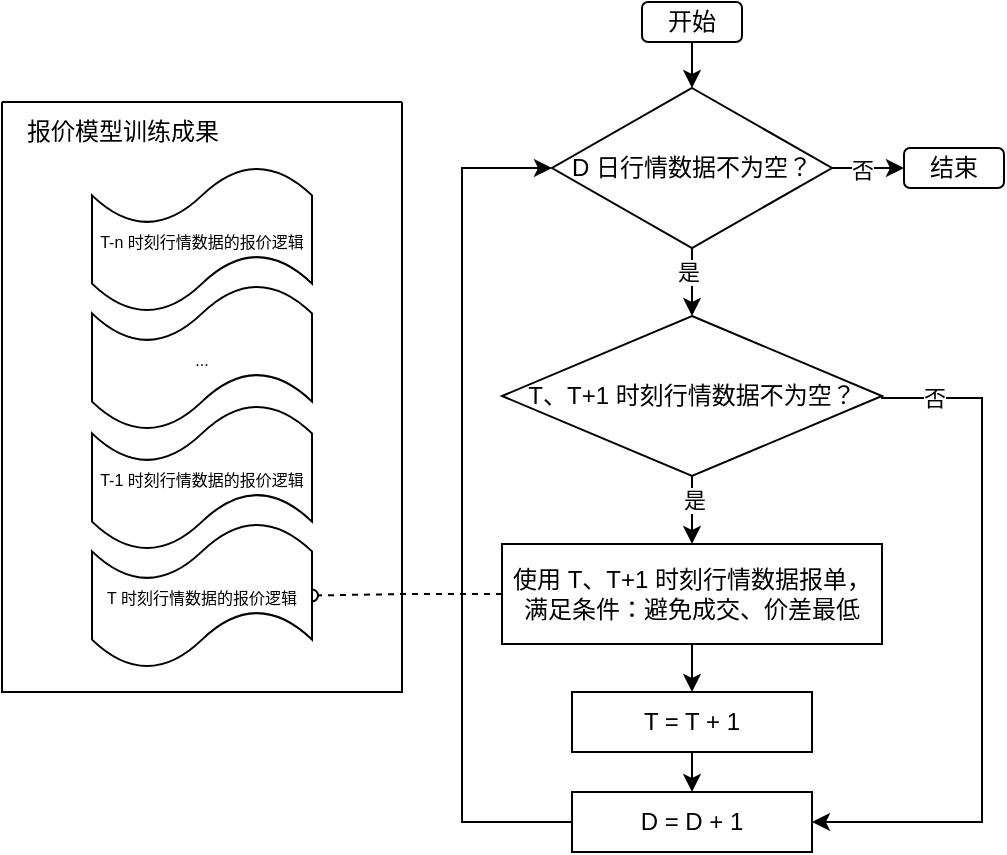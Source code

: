 <mxfile version="26.0.11">
  <diagram name="Page-1" id="edf60f1a-56cd-e834-aa8a-f176f3a09ee4">
    <mxGraphModel dx="1181" dy="633" grid="1" gridSize="10" guides="1" tooltips="1" connect="1" arrows="1" fold="1" page="1" pageScale="1" pageWidth="1100" pageHeight="850" background="none" math="0" shadow="0">
      <root>
        <mxCell id="0" />
        <mxCell id="1" parent="0" />
        <mxCell id="RQYkobvXV-19EqAcjDfM-9" style="edgeStyle=orthogonalEdgeStyle;rounded=0;orthogonalLoop=1;jettySize=auto;html=1;exitX=0.5;exitY=1;exitDx=0;exitDy=0;" edge="1" parent="1" source="RQYkobvXV-19EqAcjDfM-2" target="RQYkobvXV-19EqAcjDfM-3">
          <mxGeometry relative="1" as="geometry" />
        </mxCell>
        <mxCell id="RQYkobvXV-19EqAcjDfM-2" value="开始" style="rounded=1;whiteSpace=wrap;html=1;" vertex="1" parent="1">
          <mxGeometry x="370" y="300" width="50" height="20" as="geometry" />
        </mxCell>
        <mxCell id="RQYkobvXV-19EqAcjDfM-14" style="edgeStyle=orthogonalEdgeStyle;rounded=0;orthogonalLoop=1;jettySize=auto;html=1;exitX=0.5;exitY=1;exitDx=0;exitDy=0;entryX=0.5;entryY=0;entryDx=0;entryDy=0;" edge="1" parent="1" source="RQYkobvXV-19EqAcjDfM-3" target="RQYkobvXV-19EqAcjDfM-4">
          <mxGeometry relative="1" as="geometry" />
        </mxCell>
        <mxCell id="RQYkobvXV-19EqAcjDfM-15" value="是" style="edgeLabel;html=1;align=center;verticalAlign=middle;resizable=0;points=[];" vertex="1" connectable="0" parent="RQYkobvXV-19EqAcjDfM-14">
          <mxGeometry x="-0.314" y="-2" relative="1" as="geometry">
            <mxPoint as="offset" />
          </mxGeometry>
        </mxCell>
        <mxCell id="RQYkobvXV-19EqAcjDfM-16" style="edgeStyle=orthogonalEdgeStyle;rounded=0;orthogonalLoop=1;jettySize=auto;html=1;exitX=1;exitY=0.5;exitDx=0;exitDy=0;entryX=0;entryY=0.5;entryDx=0;entryDy=0;" edge="1" parent="1" source="RQYkobvXV-19EqAcjDfM-3" target="RQYkobvXV-19EqAcjDfM-8">
          <mxGeometry relative="1" as="geometry" />
        </mxCell>
        <mxCell id="RQYkobvXV-19EqAcjDfM-17" value="否" style="edgeLabel;html=1;align=center;verticalAlign=middle;resizable=0;points=[];" vertex="1" connectable="0" parent="RQYkobvXV-19EqAcjDfM-16">
          <mxGeometry x="-0.019" y="-1" relative="1" as="geometry">
            <mxPoint x="-3" as="offset" />
          </mxGeometry>
        </mxCell>
        <mxCell id="RQYkobvXV-19EqAcjDfM-3" value="D 日行情数据不为空？" style="rhombus;whiteSpace=wrap;html=1;" vertex="1" parent="1">
          <mxGeometry x="325" y="343" width="140" height="80" as="geometry" />
        </mxCell>
        <mxCell id="RQYkobvXV-19EqAcjDfM-11" style="edgeStyle=orthogonalEdgeStyle;rounded=0;orthogonalLoop=1;jettySize=auto;html=1;exitX=0.5;exitY=1;exitDx=0;exitDy=0;" edge="1" parent="1" source="RQYkobvXV-19EqAcjDfM-4" target="RQYkobvXV-19EqAcjDfM-5">
          <mxGeometry relative="1" as="geometry" />
        </mxCell>
        <mxCell id="RQYkobvXV-19EqAcjDfM-20" value="是" style="edgeLabel;html=1;align=center;verticalAlign=middle;resizable=0;points=[];" vertex="1" connectable="0" parent="RQYkobvXV-19EqAcjDfM-11">
          <mxGeometry x="-0.472" y="1" relative="1" as="geometry">
            <mxPoint as="offset" />
          </mxGeometry>
        </mxCell>
        <mxCell id="RQYkobvXV-19EqAcjDfM-18" style="edgeStyle=orthogonalEdgeStyle;rounded=0;orthogonalLoop=1;jettySize=auto;html=1;exitX=1;exitY=0.5;exitDx=0;exitDy=0;entryX=1;entryY=0.5;entryDx=0;entryDy=0;" edge="1" parent="1" source="RQYkobvXV-19EqAcjDfM-4" target="RQYkobvXV-19EqAcjDfM-7">
          <mxGeometry relative="1" as="geometry">
            <Array as="points">
              <mxPoint x="540" y="498" />
              <mxPoint x="540" y="710" />
            </Array>
          </mxGeometry>
        </mxCell>
        <mxCell id="RQYkobvXV-19EqAcjDfM-19" value="否" style="edgeLabel;html=1;align=center;verticalAlign=middle;resizable=0;points=[];" vertex="1" connectable="0" parent="RQYkobvXV-19EqAcjDfM-18">
          <mxGeometry x="-0.846" relative="1" as="geometry">
            <mxPoint as="offset" />
          </mxGeometry>
        </mxCell>
        <mxCell id="RQYkobvXV-19EqAcjDfM-4" value="T、T+1 时刻行情数据不为空？" style="rhombus;whiteSpace=wrap;html=1;" vertex="1" parent="1">
          <mxGeometry x="300" y="457" width="190" height="80" as="geometry" />
        </mxCell>
        <mxCell id="RQYkobvXV-19EqAcjDfM-12" style="edgeStyle=orthogonalEdgeStyle;rounded=0;orthogonalLoop=1;jettySize=auto;html=1;exitX=0.5;exitY=1;exitDx=0;exitDy=0;entryX=0.5;entryY=0;entryDx=0;entryDy=0;" edge="1" parent="1" source="RQYkobvXV-19EqAcjDfM-5" target="RQYkobvXV-19EqAcjDfM-6">
          <mxGeometry relative="1" as="geometry" />
        </mxCell>
        <mxCell id="RQYkobvXV-19EqAcjDfM-5" value="使用 T、T+1 时刻行情数据报单，满足条件：避免成交、价差最低" style="rounded=0;whiteSpace=wrap;html=1;" vertex="1" parent="1">
          <mxGeometry x="300" y="571" width="190" height="50" as="geometry" />
        </mxCell>
        <mxCell id="RQYkobvXV-19EqAcjDfM-13" style="edgeStyle=orthogonalEdgeStyle;rounded=0;orthogonalLoop=1;jettySize=auto;html=1;exitX=0.5;exitY=1;exitDx=0;exitDy=0;entryX=0.5;entryY=0;entryDx=0;entryDy=0;" edge="1" parent="1" source="RQYkobvXV-19EqAcjDfM-6" target="RQYkobvXV-19EqAcjDfM-7">
          <mxGeometry relative="1" as="geometry" />
        </mxCell>
        <mxCell id="RQYkobvXV-19EqAcjDfM-6" value="T = T + 1" style="rounded=0;whiteSpace=wrap;html=1;" vertex="1" parent="1">
          <mxGeometry x="335" y="645" width="120" height="30" as="geometry" />
        </mxCell>
        <mxCell id="RQYkobvXV-19EqAcjDfM-21" style="edgeStyle=orthogonalEdgeStyle;rounded=0;orthogonalLoop=1;jettySize=auto;html=1;exitX=0;exitY=0.5;exitDx=0;exitDy=0;entryX=0;entryY=0.5;entryDx=0;entryDy=0;" edge="1" parent="1" source="RQYkobvXV-19EqAcjDfM-7" target="RQYkobvXV-19EqAcjDfM-3">
          <mxGeometry relative="1" as="geometry">
            <Array as="points">
              <mxPoint x="280" y="710" />
              <mxPoint x="280" y="383" />
            </Array>
          </mxGeometry>
        </mxCell>
        <mxCell id="RQYkobvXV-19EqAcjDfM-7" value="D = D + 1" style="rounded=0;whiteSpace=wrap;html=1;" vertex="1" parent="1">
          <mxGeometry x="335" y="695" width="120" height="30" as="geometry" />
        </mxCell>
        <mxCell id="RQYkobvXV-19EqAcjDfM-8" value="结束" style="rounded=1;whiteSpace=wrap;html=1;" vertex="1" parent="1">
          <mxGeometry x="501" y="373" width="50" height="20" as="geometry" />
        </mxCell>
        <mxCell id="RQYkobvXV-19EqAcjDfM-29" style="edgeStyle=orthogonalEdgeStyle;rounded=0;orthogonalLoop=1;jettySize=auto;html=1;exitX=0;exitY=0.5;exitDx=0;exitDy=0;entryX=1;entryY=0.5;entryDx=0;entryDy=0;entryPerimeter=0;dashed=1;endArrow=oval;endFill=0;" edge="1" parent="1" source="RQYkobvXV-19EqAcjDfM-5" target="RQYkobvXV-19EqAcjDfM-22">
          <mxGeometry relative="1" as="geometry" />
        </mxCell>
        <mxCell id="RQYkobvXV-19EqAcjDfM-30" value="" style="swimlane;startSize=0;fillStyle=auto;" vertex="1" parent="1">
          <mxGeometry x="50" y="350" width="200" height="295" as="geometry">
            <mxRectangle x="50" y="371" width="50" height="40" as="alternateBounds" />
          </mxGeometry>
        </mxCell>
        <mxCell id="RQYkobvXV-19EqAcjDfM-32" value="报价模型训练成果" style="text;html=1;align=center;verticalAlign=middle;resizable=0;points=[];autosize=1;strokeColor=none;fillColor=none;" vertex="1" parent="RQYkobvXV-19EqAcjDfM-30">
          <mxGeometry width="120" height="30" as="geometry" />
        </mxCell>
        <mxCell id="RQYkobvXV-19EqAcjDfM-25" value="&lt;font style=&quot;font-size: 8px;&quot;&gt;T-n 时刻行情数据的报价逻辑&lt;/font&gt;" style="shape=tape;whiteSpace=wrap;html=1;" vertex="1" parent="RQYkobvXV-19EqAcjDfM-30">
          <mxGeometry x="45" y="32" width="110" height="73.5" as="geometry" />
        </mxCell>
        <mxCell id="RQYkobvXV-19EqAcjDfM-24" value="&lt;span style=&quot;font-size: 8px;&quot;&gt;...&lt;/span&gt;" style="shape=tape;whiteSpace=wrap;html=1;" vertex="1" parent="RQYkobvXV-19EqAcjDfM-30">
          <mxGeometry x="45" y="91" width="110" height="73.5" as="geometry" />
        </mxCell>
        <mxCell id="RQYkobvXV-19EqAcjDfM-23" value="&lt;font style=&quot;font-size: 8px;&quot;&gt;T-1 时刻行情数据的报价逻辑&lt;/font&gt;" style="shape=tape;whiteSpace=wrap;html=1;" vertex="1" parent="RQYkobvXV-19EqAcjDfM-30">
          <mxGeometry x="45" y="151" width="110" height="73.5" as="geometry" />
        </mxCell>
        <mxCell id="RQYkobvXV-19EqAcjDfM-22" value="&lt;font style=&quot;font-size: 8px;&quot;&gt;T 时刻行情数据的报价逻辑&lt;/font&gt;" style="shape=tape;whiteSpace=wrap;html=1;" vertex="1" parent="RQYkobvXV-19EqAcjDfM-30">
          <mxGeometry x="45" y="210" width="110" height="73.5" as="geometry" />
        </mxCell>
      </root>
    </mxGraphModel>
  </diagram>
</mxfile>
